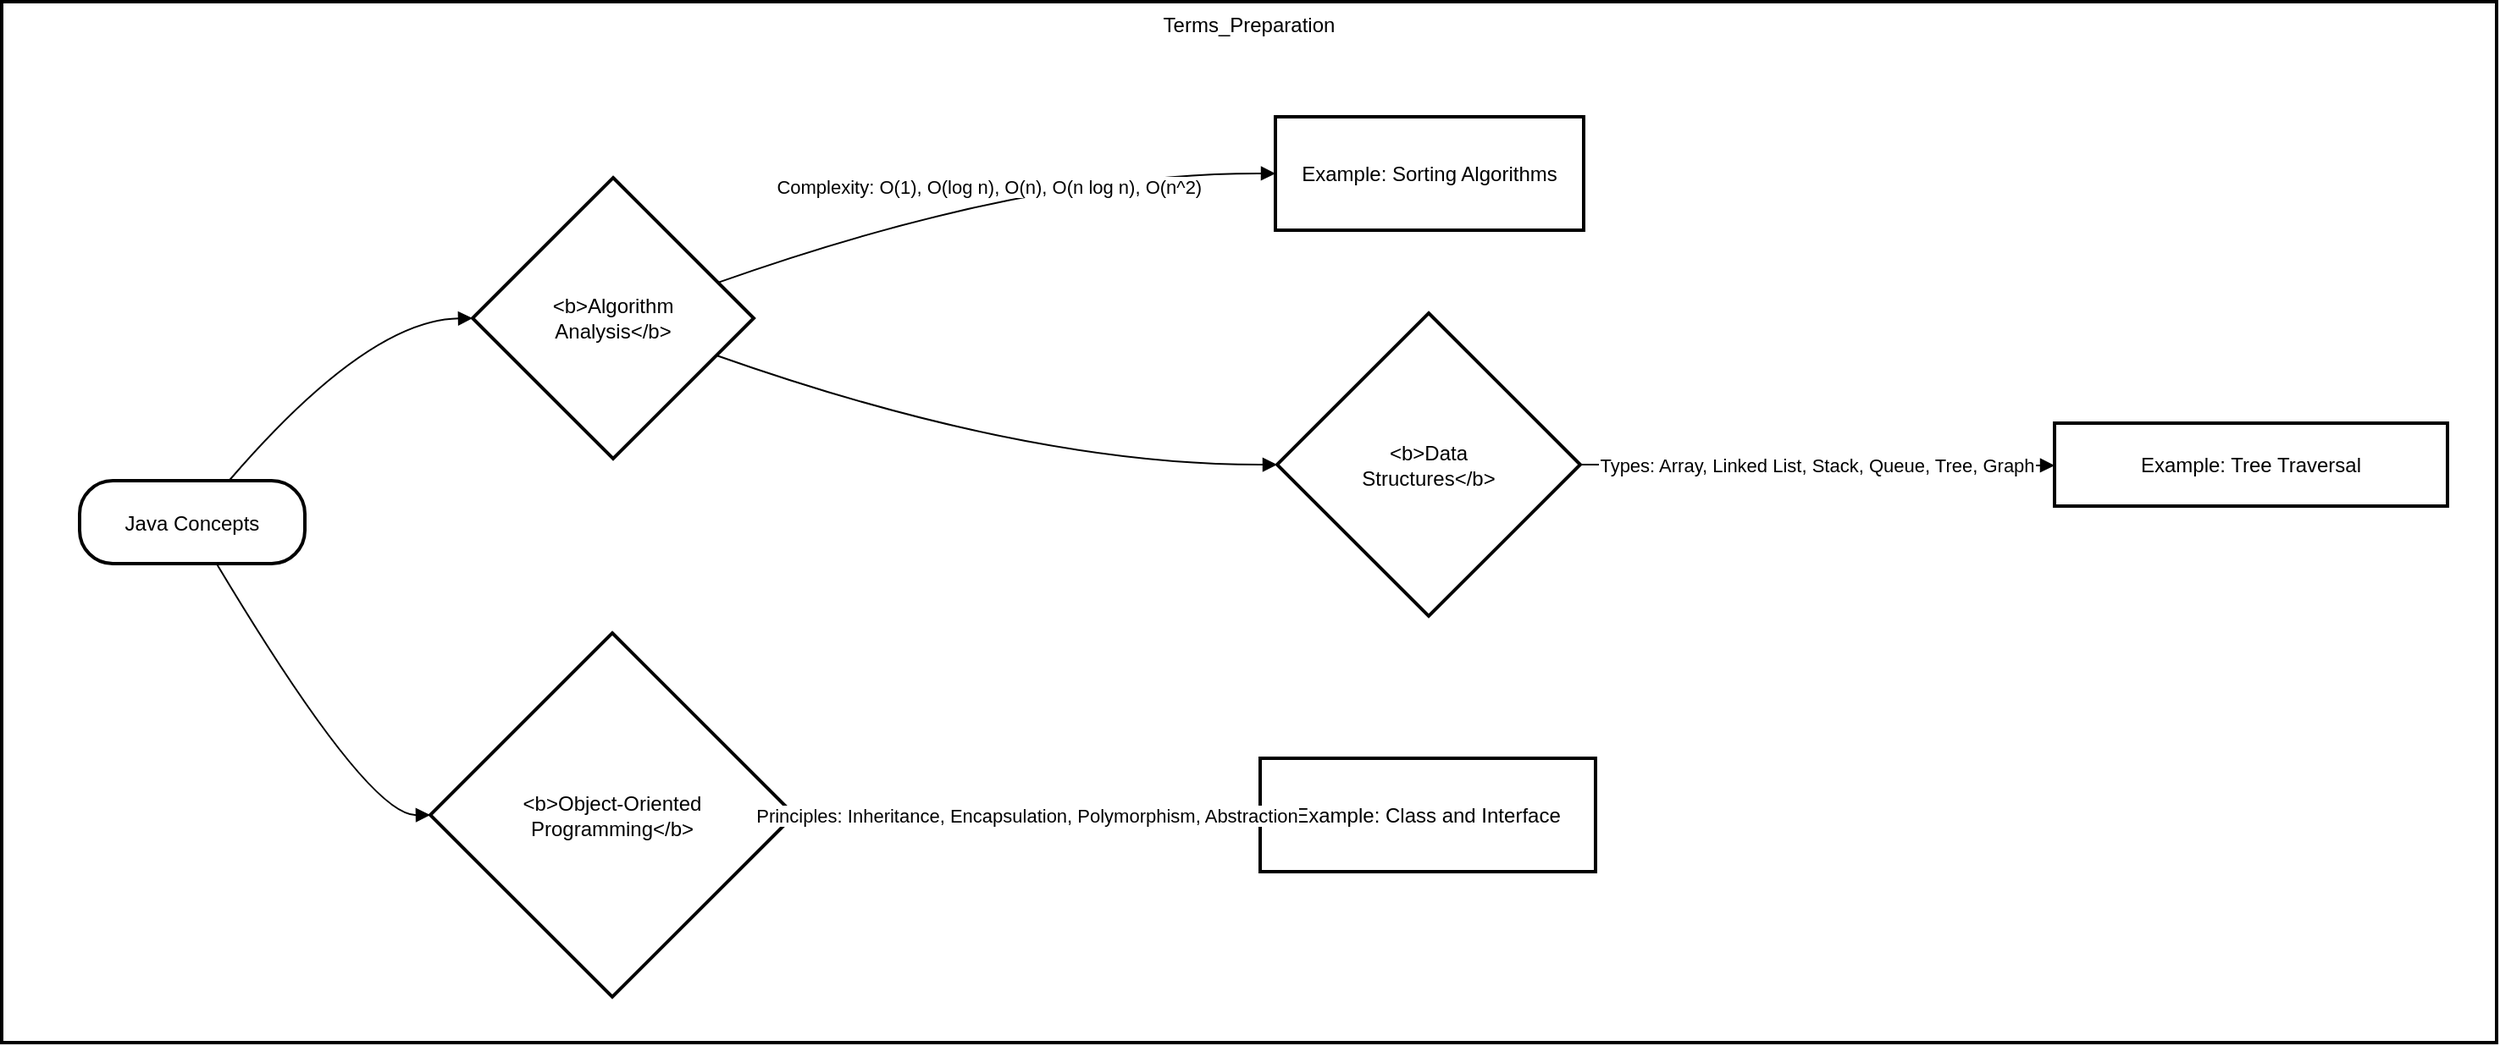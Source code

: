 <mxfile version="24.7.16">
  <diagram name="Page-1" id="-lrZrlXhT4Za2_gv-0I5">
    <mxGraphModel>
      <root>
        <mxCell id="0" />
        <mxCell id="1" parent="0" />
        <mxCell id="2" value="Terms_Preparation" style="whiteSpace=wrap;strokeWidth=2;verticalAlign=top;" vertex="1" parent="1">
          <mxGeometry x="8" y="8" width="1473" height="615" as="geometry" />
        </mxCell>
        <mxCell id="3" value="Java Concepts" style="rounded=1;arcSize=40;strokeWidth=2" vertex="1" parent="2">
          <mxGeometry x="46" y="283" width="133" height="49" as="geometry" />
        </mxCell>
        <mxCell id="4" value="&lt;b&gt;Algorithm&#xa;Analysis&lt;/b&gt;" style="rhombus;strokeWidth=2;whiteSpace=wrap;" vertex="1" parent="2">
          <mxGeometry x="278" y="104" width="166" height="166" as="geometry" />
        </mxCell>
        <mxCell id="5" value="Example: Sorting Algorithms" style="whiteSpace=wrap;strokeWidth=2;" vertex="1" parent="2">
          <mxGeometry x="752" y="68" width="182" height="67" as="geometry" />
        </mxCell>
        <mxCell id="6" value="&lt;b&gt;Data&#xa;Structures&lt;/b&gt;" style="rhombus;strokeWidth=2;whiteSpace=wrap;" vertex="1" parent="2">
          <mxGeometry x="753" y="184" width="179" height="179" as="geometry" />
        </mxCell>
        <mxCell id="7" value="Example: Tree Traversal" style="whiteSpace=wrap;strokeWidth=2;" vertex="1" parent="2">
          <mxGeometry x="1212" y="249" width="232" height="49" as="geometry" />
        </mxCell>
        <mxCell id="8" value="&lt;b&gt;Object-Oriented&#xa;Programming&lt;/b&gt;" style="rhombus;strokeWidth=2;whiteSpace=wrap;" vertex="1" parent="2">
          <mxGeometry x="253" y="373" width="215" height="215" as="geometry" />
        </mxCell>
        <mxCell id="9" value="Example: Class and Interface" style="whiteSpace=wrap;strokeWidth=2;" vertex="1" parent="2">
          <mxGeometry x="743" y="447" width="198" height="67" as="geometry" />
        </mxCell>
        <mxCell id="10" value="" style="curved=1;startArrow=none;endArrow=block;exitX=0.66;exitY=0.01;entryX=0;entryY=0.5;" edge="1" parent="2" source="3" target="4">
          <mxGeometry relative="1" as="geometry">
            <Array as="points">
              <mxPoint x="216" y="188" />
            </Array>
          </mxGeometry>
        </mxCell>
        <mxCell id="11" value="Complexity: O(1), O(log n), O(n), O(n log n), O(n^2)" style="curved=1;startArrow=none;endArrow=block;exitX=1;exitY=0.33;entryX=0;entryY=0.5;" edge="1" parent="2" source="4" target="5">
          <mxGeometry relative="1" as="geometry">
            <Array as="points">
              <mxPoint x="606" y="101" />
            </Array>
          </mxGeometry>
        </mxCell>
        <mxCell id="12" value="" style="curved=1;startArrow=none;endArrow=block;exitX=1;exitY=0.68;entryX=0;entryY=0.5;" edge="1" parent="2" source="4" target="6">
          <mxGeometry relative="1" as="geometry">
            <Array as="points">
              <mxPoint x="606" y="274" />
            </Array>
          </mxGeometry>
        </mxCell>
        <mxCell id="13" value="Types: Array, Linked List, Stack, Queue, Tree, Graph" style="curved=1;startArrow=none;endArrow=block;exitX=1;exitY=0.5;entryX=0;entryY=0.51;" edge="1" parent="2" source="6" target="7">
          <mxGeometry relative="1" as="geometry">
            <Array as="points" />
          </mxGeometry>
        </mxCell>
        <mxCell id="14" value="" style="curved=1;startArrow=none;endArrow=block;exitX=0.61;exitY=1.01;entryX=0;entryY=0.5;" edge="1" parent="2" source="3" target="8">
          <mxGeometry relative="1" as="geometry">
            <Array as="points">
              <mxPoint x="216" y="481" />
            </Array>
          </mxGeometry>
        </mxCell>
        <mxCell id="15" value="Principles: Inheritance, Encapsulation, Polymorphism, Abstraction" style="curved=1;startArrow=none;endArrow=block;exitX=1;exitY=0.5;entryX=0;entryY=0.5;" edge="1" parent="2" source="8" target="9">
          <mxGeometry relative="1" as="geometry">
            <Array as="points" />
          </mxGeometry>
        </mxCell>
      </root>
    </mxGraphModel>
  </diagram>
</mxfile>
